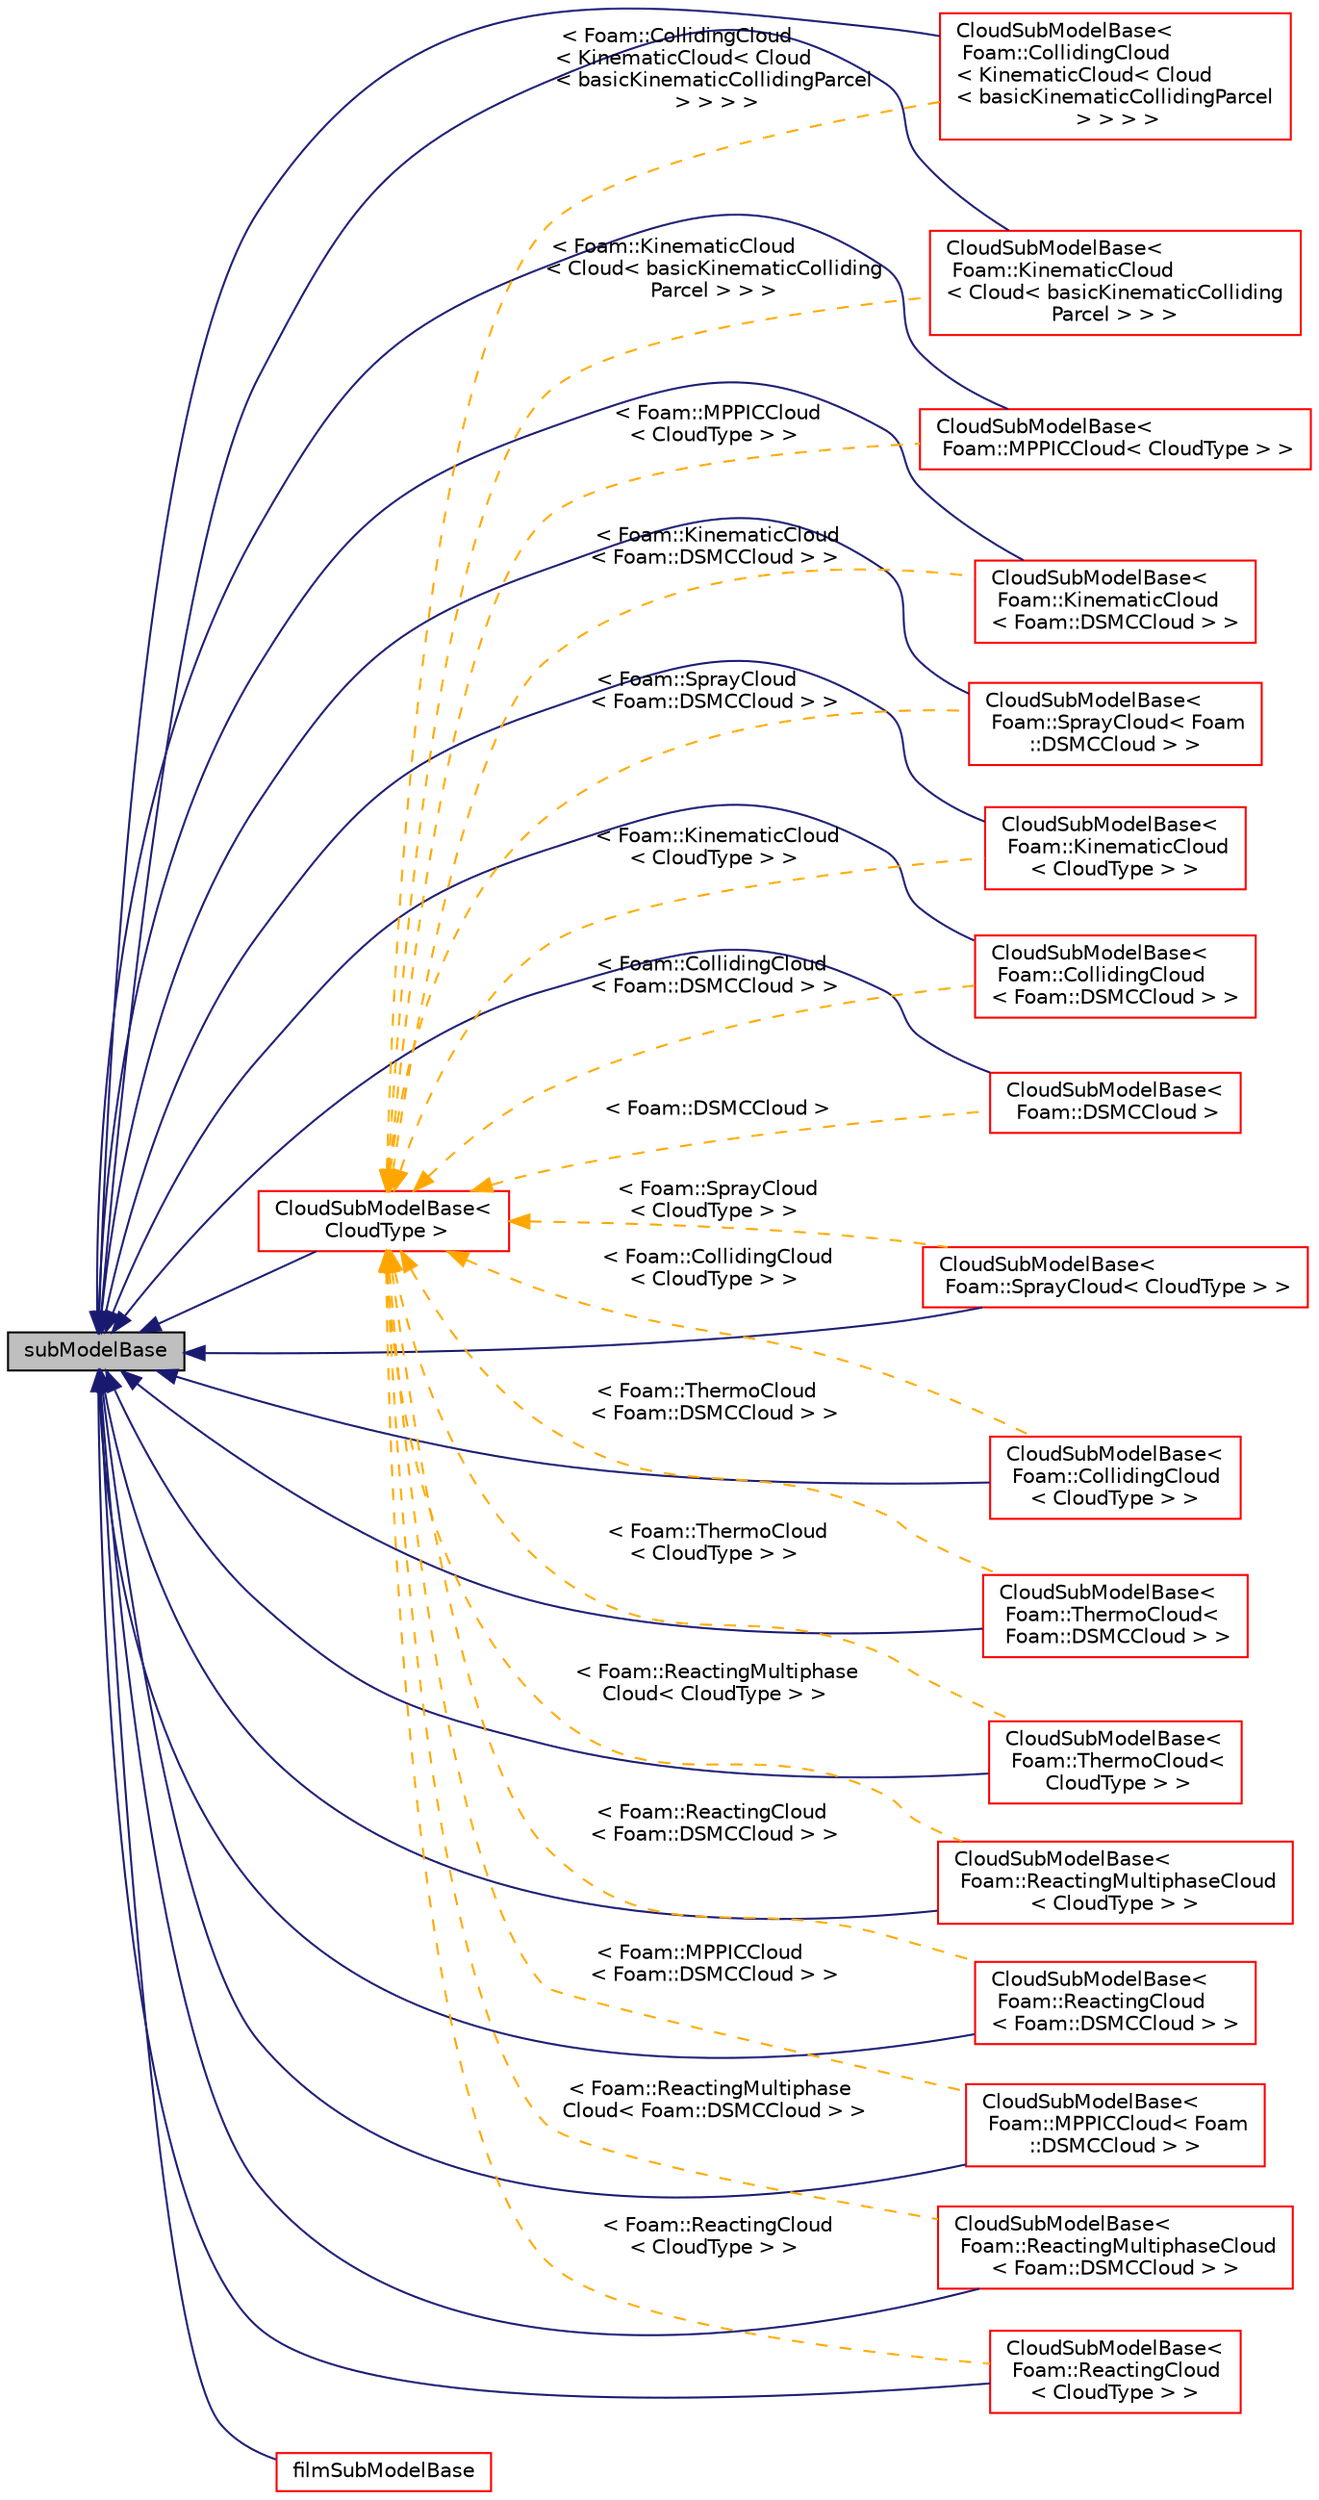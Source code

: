 digraph "subModelBase"
{
  bgcolor="transparent";
  edge [fontname="Helvetica",fontsize="10",labelfontname="Helvetica",labelfontsize="10"];
  node [fontname="Helvetica",fontsize="10",shape=record];
  rankdir="LR";
  Node1 [label="subModelBase",height=0.2,width=0.4,color="black", fillcolor="grey75", style="filled", fontcolor="black"];
  Node1 -> Node2 [dir="back",color="midnightblue",fontsize="10",style="solid",fontname="Helvetica"];
  Node2 [label="CloudSubModelBase\<\l Foam::CollidingCloud\l\< CloudType \> \>",height=0.2,width=0.4,color="red",URL="$a00280.html"];
  Node1 -> Node3 [dir="back",color="midnightblue",fontsize="10",style="solid",fontname="Helvetica"];
  Node3 [label="CloudSubModelBase\<\l Foam::CollidingCloud\l\< Foam::DSMCCloud \> \>",height=0.2,width=0.4,color="red",URL="$a00280.html"];
  Node1 -> Node4 [dir="back",color="midnightblue",fontsize="10",style="solid",fontname="Helvetica"];
  Node4 [label="CloudSubModelBase\<\l Foam::CollidingCloud\l\< KinematicCloud\< Cloud\l\< basicKinematicCollidingParcel\l \> \> \> \>",height=0.2,width=0.4,color="red",URL="$a00280.html"];
  Node1 -> Node5 [dir="back",color="midnightblue",fontsize="10",style="solid",fontname="Helvetica"];
  Node5 [label="CloudSubModelBase\<\l Foam::DSMCCloud \>",height=0.2,width=0.4,color="red",URL="$a00280.html"];
  Node1 -> Node6 [dir="back",color="midnightblue",fontsize="10",style="solid",fontname="Helvetica"];
  Node6 [label="CloudSubModelBase\<\l Foam::KinematicCloud\l\< Cloud\< basicKinematicColliding\lParcel \> \> \>",height=0.2,width=0.4,color="red",URL="$a00280.html"];
  Node1 -> Node7 [dir="back",color="midnightblue",fontsize="10",style="solid",fontname="Helvetica"];
  Node7 [label="CloudSubModelBase\<\l Foam::KinematicCloud\l\< CloudType \> \>",height=0.2,width=0.4,color="red",URL="$a00280.html"];
  Node1 -> Node8 [dir="back",color="midnightblue",fontsize="10",style="solid",fontname="Helvetica"];
  Node8 [label="CloudSubModelBase\<\l Foam::KinematicCloud\l\< Foam::DSMCCloud \> \>",height=0.2,width=0.4,color="red",URL="$a00280.html"];
  Node1 -> Node9 [dir="back",color="midnightblue",fontsize="10",style="solid",fontname="Helvetica"];
  Node9 [label="CloudSubModelBase\<\l Foam::MPPICCloud\< CloudType \> \>",height=0.2,width=0.4,color="red",URL="$a00280.html"];
  Node1 -> Node10 [dir="back",color="midnightblue",fontsize="10",style="solid",fontname="Helvetica"];
  Node10 [label="CloudSubModelBase\<\l Foam::MPPICCloud\< Foam\l::DSMCCloud \> \>",height=0.2,width=0.4,color="red",URL="$a00280.html"];
  Node1 -> Node11 [dir="back",color="midnightblue",fontsize="10",style="solid",fontname="Helvetica"];
  Node11 [label="CloudSubModelBase\<\l Foam::ReactingCloud\l\< CloudType \> \>",height=0.2,width=0.4,color="red",URL="$a00280.html"];
  Node1 -> Node12 [dir="back",color="midnightblue",fontsize="10",style="solid",fontname="Helvetica"];
  Node12 [label="CloudSubModelBase\<\l Foam::ReactingCloud\l\< Foam::DSMCCloud \> \>",height=0.2,width=0.4,color="red",URL="$a00280.html"];
  Node1 -> Node13 [dir="back",color="midnightblue",fontsize="10",style="solid",fontname="Helvetica"];
  Node13 [label="CloudSubModelBase\<\l Foam::ReactingMultiphaseCloud\l\< CloudType \> \>",height=0.2,width=0.4,color="red",URL="$a00280.html"];
  Node1 -> Node14 [dir="back",color="midnightblue",fontsize="10",style="solid",fontname="Helvetica"];
  Node14 [label="CloudSubModelBase\<\l Foam::ReactingMultiphaseCloud\l\< Foam::DSMCCloud \> \>",height=0.2,width=0.4,color="red",URL="$a00280.html"];
  Node1 -> Node15 [dir="back",color="midnightblue",fontsize="10",style="solid",fontname="Helvetica"];
  Node15 [label="CloudSubModelBase\<\l Foam::SprayCloud\< CloudType \> \>",height=0.2,width=0.4,color="red",URL="$a00280.html"];
  Node1 -> Node16 [dir="back",color="midnightblue",fontsize="10",style="solid",fontname="Helvetica"];
  Node16 [label="CloudSubModelBase\<\l Foam::SprayCloud\< Foam\l::DSMCCloud \> \>",height=0.2,width=0.4,color="red",URL="$a00280.html"];
  Node1 -> Node17 [dir="back",color="midnightblue",fontsize="10",style="solid",fontname="Helvetica"];
  Node17 [label="CloudSubModelBase\<\l Foam::ThermoCloud\<\l CloudType \> \>",height=0.2,width=0.4,color="red",URL="$a00280.html"];
  Node1 -> Node18 [dir="back",color="midnightblue",fontsize="10",style="solid",fontname="Helvetica"];
  Node18 [label="CloudSubModelBase\<\l Foam::ThermoCloud\<\l Foam::DSMCCloud \> \>",height=0.2,width=0.4,color="red",URL="$a00280.html"];
  Node1 -> Node19 [dir="back",color="midnightblue",fontsize="10",style="solid",fontname="Helvetica"];
  Node19 [label="CloudSubModelBase\<\l CloudType \>",height=0.2,width=0.4,color="red",URL="$a00280.html",tooltip="Base class for cloud sub-models. "];
  Node19 -> Node5 [dir="back",color="orange",fontsize="10",style="dashed",label=" \< Foam::DSMCCloud \>" ,fontname="Helvetica"];
  Node19 -> Node13 [dir="back",color="orange",fontsize="10",style="dashed",label=" \< Foam::ReactingMultiphase\lCloud\< CloudType \> \>" ,fontname="Helvetica"];
  Node19 -> Node15 [dir="back",color="orange",fontsize="10",style="dashed",label=" \< Foam::SprayCloud\l\< CloudType \> \>" ,fontname="Helvetica"];
  Node19 -> Node14 [dir="back",color="orange",fontsize="10",style="dashed",label=" \< Foam::ReactingMultiphase\lCloud\< Foam::DSMCCloud \> \>" ,fontname="Helvetica"];
  Node19 -> Node4 [dir="back",color="orange",fontsize="10",style="dashed",label=" \< Foam::CollidingCloud\l\< KinematicCloud\< Cloud\l\< basicKinematicCollidingParcel\l \> \> \> \>" ,fontname="Helvetica"];
  Node19 -> Node10 [dir="back",color="orange",fontsize="10",style="dashed",label=" \< Foam::MPPICCloud\l\< Foam::DSMCCloud \> \>" ,fontname="Helvetica"];
  Node19 -> Node11 [dir="back",color="orange",fontsize="10",style="dashed",label=" \< Foam::ReactingCloud\l\< CloudType \> \>" ,fontname="Helvetica"];
  Node19 -> Node18 [dir="back",color="orange",fontsize="10",style="dashed",label=" \< Foam::ThermoCloud\l\< Foam::DSMCCloud \> \>" ,fontname="Helvetica"];
  Node19 -> Node8 [dir="back",color="orange",fontsize="10",style="dashed",label=" \< Foam::KinematicCloud\l\< Foam::DSMCCloud \> \>" ,fontname="Helvetica"];
  Node19 -> Node2 [dir="back",color="orange",fontsize="10",style="dashed",label=" \< Foam::CollidingCloud\l\< CloudType \> \>" ,fontname="Helvetica"];
  Node19 -> Node7 [dir="back",color="orange",fontsize="10",style="dashed",label=" \< Foam::KinematicCloud\l\< CloudType \> \>" ,fontname="Helvetica"];
  Node19 -> Node9 [dir="back",color="orange",fontsize="10",style="dashed",label=" \< Foam::MPPICCloud\l\< CloudType \> \>" ,fontname="Helvetica"];
  Node19 -> Node3 [dir="back",color="orange",fontsize="10",style="dashed",label=" \< Foam::CollidingCloud\l\< Foam::DSMCCloud \> \>" ,fontname="Helvetica"];
  Node19 -> Node16 [dir="back",color="orange",fontsize="10",style="dashed",label=" \< Foam::SprayCloud\l\< Foam::DSMCCloud \> \>" ,fontname="Helvetica"];
  Node19 -> Node17 [dir="back",color="orange",fontsize="10",style="dashed",label=" \< Foam::ThermoCloud\l\< CloudType \> \>" ,fontname="Helvetica"];
  Node19 -> Node12 [dir="back",color="orange",fontsize="10",style="dashed",label=" \< Foam::ReactingCloud\l\< Foam::DSMCCloud \> \>" ,fontname="Helvetica"];
  Node19 -> Node6 [dir="back",color="orange",fontsize="10",style="dashed",label=" \< Foam::KinematicCloud\l\< Cloud\< basicKinematicColliding\lParcel \> \> \>" ,fontname="Helvetica"];
  Node1 -> Node20 [dir="back",color="midnightblue",fontsize="10",style="solid",fontname="Helvetica"];
  Node20 [label="filmSubModelBase",height=0.2,width=0.4,color="red",URL="$a00793.html"];
}
